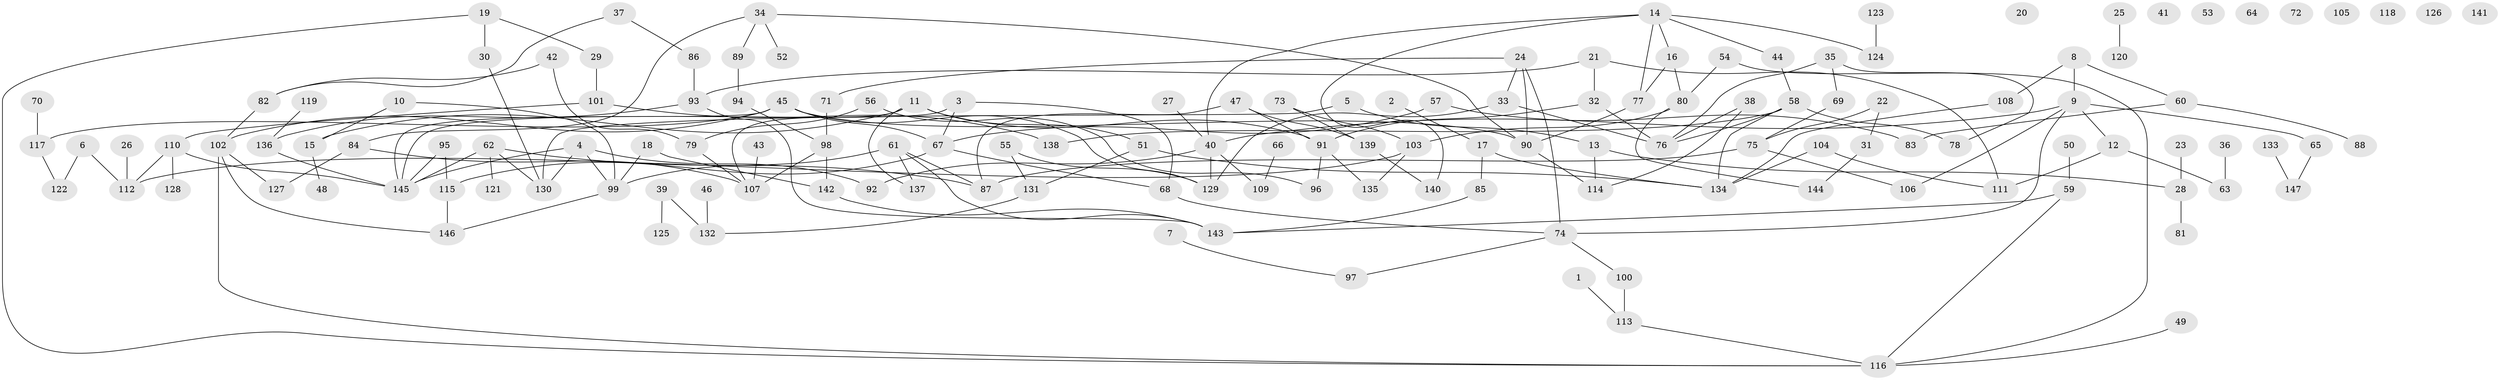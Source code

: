 // coarse degree distribution, {7: 0.046875, 8: 0.046875, 5: 0.15625, 3: 0.109375, 2: 0.375, 6: 0.0625, 4: 0.078125, 1: 0.125}
// Generated by graph-tools (version 1.1) at 2025/48/03/04/25 22:48:05]
// undirected, 147 vertices, 188 edges
graph export_dot {
  node [color=gray90,style=filled];
  1;
  2;
  3;
  4;
  5;
  6;
  7;
  8;
  9;
  10;
  11;
  12;
  13;
  14;
  15;
  16;
  17;
  18;
  19;
  20;
  21;
  22;
  23;
  24;
  25;
  26;
  27;
  28;
  29;
  30;
  31;
  32;
  33;
  34;
  35;
  36;
  37;
  38;
  39;
  40;
  41;
  42;
  43;
  44;
  45;
  46;
  47;
  48;
  49;
  50;
  51;
  52;
  53;
  54;
  55;
  56;
  57;
  58;
  59;
  60;
  61;
  62;
  63;
  64;
  65;
  66;
  67;
  68;
  69;
  70;
  71;
  72;
  73;
  74;
  75;
  76;
  77;
  78;
  79;
  80;
  81;
  82;
  83;
  84;
  85;
  86;
  87;
  88;
  89;
  90;
  91;
  92;
  93;
  94;
  95;
  96;
  97;
  98;
  99;
  100;
  101;
  102;
  103;
  104;
  105;
  106;
  107;
  108;
  109;
  110;
  111;
  112;
  113;
  114;
  115;
  116;
  117;
  118;
  119;
  120;
  121;
  122;
  123;
  124;
  125;
  126;
  127;
  128;
  129;
  130;
  131;
  132;
  133;
  134;
  135;
  136;
  137;
  138;
  139;
  140;
  141;
  142;
  143;
  144;
  145;
  146;
  147;
  1 -- 113;
  2 -- 17;
  3 -- 67;
  3 -- 68;
  3 -- 145;
  4 -- 92;
  4 -- 99;
  4 -- 130;
  4 -- 145;
  5 -- 13;
  5 -- 130;
  6 -- 112;
  6 -- 122;
  7 -- 97;
  8 -- 9;
  8 -- 60;
  8 -- 108;
  9 -- 12;
  9 -- 40;
  9 -- 65;
  9 -- 74;
  9 -- 106;
  10 -- 15;
  10 -- 99;
  11 -- 15;
  11 -- 51;
  11 -- 91;
  11 -- 107;
  11 -- 137;
  12 -- 63;
  12 -- 111;
  13 -- 28;
  13 -- 114;
  14 -- 16;
  14 -- 40;
  14 -- 44;
  14 -- 77;
  14 -- 124;
  14 -- 140;
  15 -- 48;
  16 -- 77;
  16 -- 80;
  17 -- 85;
  17 -- 134;
  18 -- 99;
  18 -- 142;
  19 -- 29;
  19 -- 30;
  19 -- 116;
  21 -- 32;
  21 -- 93;
  21 -- 111;
  22 -- 31;
  22 -- 75;
  23 -- 28;
  24 -- 33;
  24 -- 71;
  24 -- 74;
  24 -- 90;
  25 -- 120;
  26 -- 112;
  27 -- 40;
  28 -- 81;
  29 -- 101;
  30 -- 130;
  31 -- 144;
  32 -- 76;
  32 -- 91;
  33 -- 76;
  33 -- 129;
  34 -- 52;
  34 -- 84;
  34 -- 89;
  34 -- 90;
  35 -- 69;
  35 -- 76;
  35 -- 78;
  36 -- 63;
  37 -- 82;
  37 -- 86;
  38 -- 76;
  38 -- 114;
  39 -- 125;
  39 -- 132;
  40 -- 92;
  40 -- 109;
  40 -- 129;
  42 -- 79;
  42 -- 82;
  43 -- 107;
  44 -- 58;
  45 -- 67;
  45 -- 90;
  45 -- 102;
  45 -- 117;
  45 -- 129;
  45 -- 145;
  46 -- 132;
  47 -- 87;
  47 -- 91;
  47 -- 139;
  49 -- 116;
  50 -- 59;
  51 -- 131;
  51 -- 134;
  54 -- 80;
  54 -- 116;
  55 -- 129;
  55 -- 131;
  56 -- 79;
  56 -- 96;
  57 -- 67;
  57 -- 83;
  58 -- 76;
  58 -- 78;
  58 -- 134;
  58 -- 138;
  59 -- 116;
  59 -- 143;
  60 -- 83;
  60 -- 88;
  61 -- 87;
  61 -- 99;
  61 -- 137;
  61 -- 143;
  62 -- 87;
  62 -- 121;
  62 -- 130;
  62 -- 145;
  65 -- 147;
  66 -- 109;
  67 -- 68;
  67 -- 115;
  68 -- 74;
  69 -- 75;
  70 -- 117;
  71 -- 98;
  73 -- 103;
  73 -- 139;
  74 -- 97;
  74 -- 100;
  75 -- 87;
  75 -- 106;
  77 -- 90;
  79 -- 107;
  80 -- 103;
  80 -- 144;
  82 -- 102;
  84 -- 107;
  84 -- 127;
  85 -- 143;
  86 -- 93;
  89 -- 94;
  90 -- 114;
  91 -- 96;
  91 -- 135;
  93 -- 136;
  93 -- 143;
  94 -- 98;
  95 -- 115;
  95 -- 145;
  98 -- 107;
  98 -- 142;
  99 -- 146;
  100 -- 113;
  101 -- 110;
  101 -- 138;
  102 -- 116;
  102 -- 127;
  102 -- 146;
  103 -- 112;
  103 -- 135;
  104 -- 111;
  104 -- 134;
  108 -- 134;
  110 -- 112;
  110 -- 128;
  110 -- 145;
  113 -- 116;
  115 -- 146;
  117 -- 122;
  119 -- 136;
  123 -- 124;
  131 -- 132;
  133 -- 147;
  136 -- 145;
  139 -- 140;
  142 -- 143;
}
